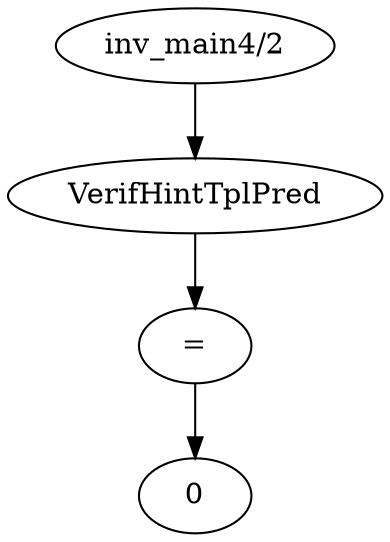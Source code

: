 digraph dag {
0 [label="inv_main4/2"];
1 [label="VerifHintTplPred"];
2 [label="="];
3 [label="0"];
0->1
1->2
2->3
}
